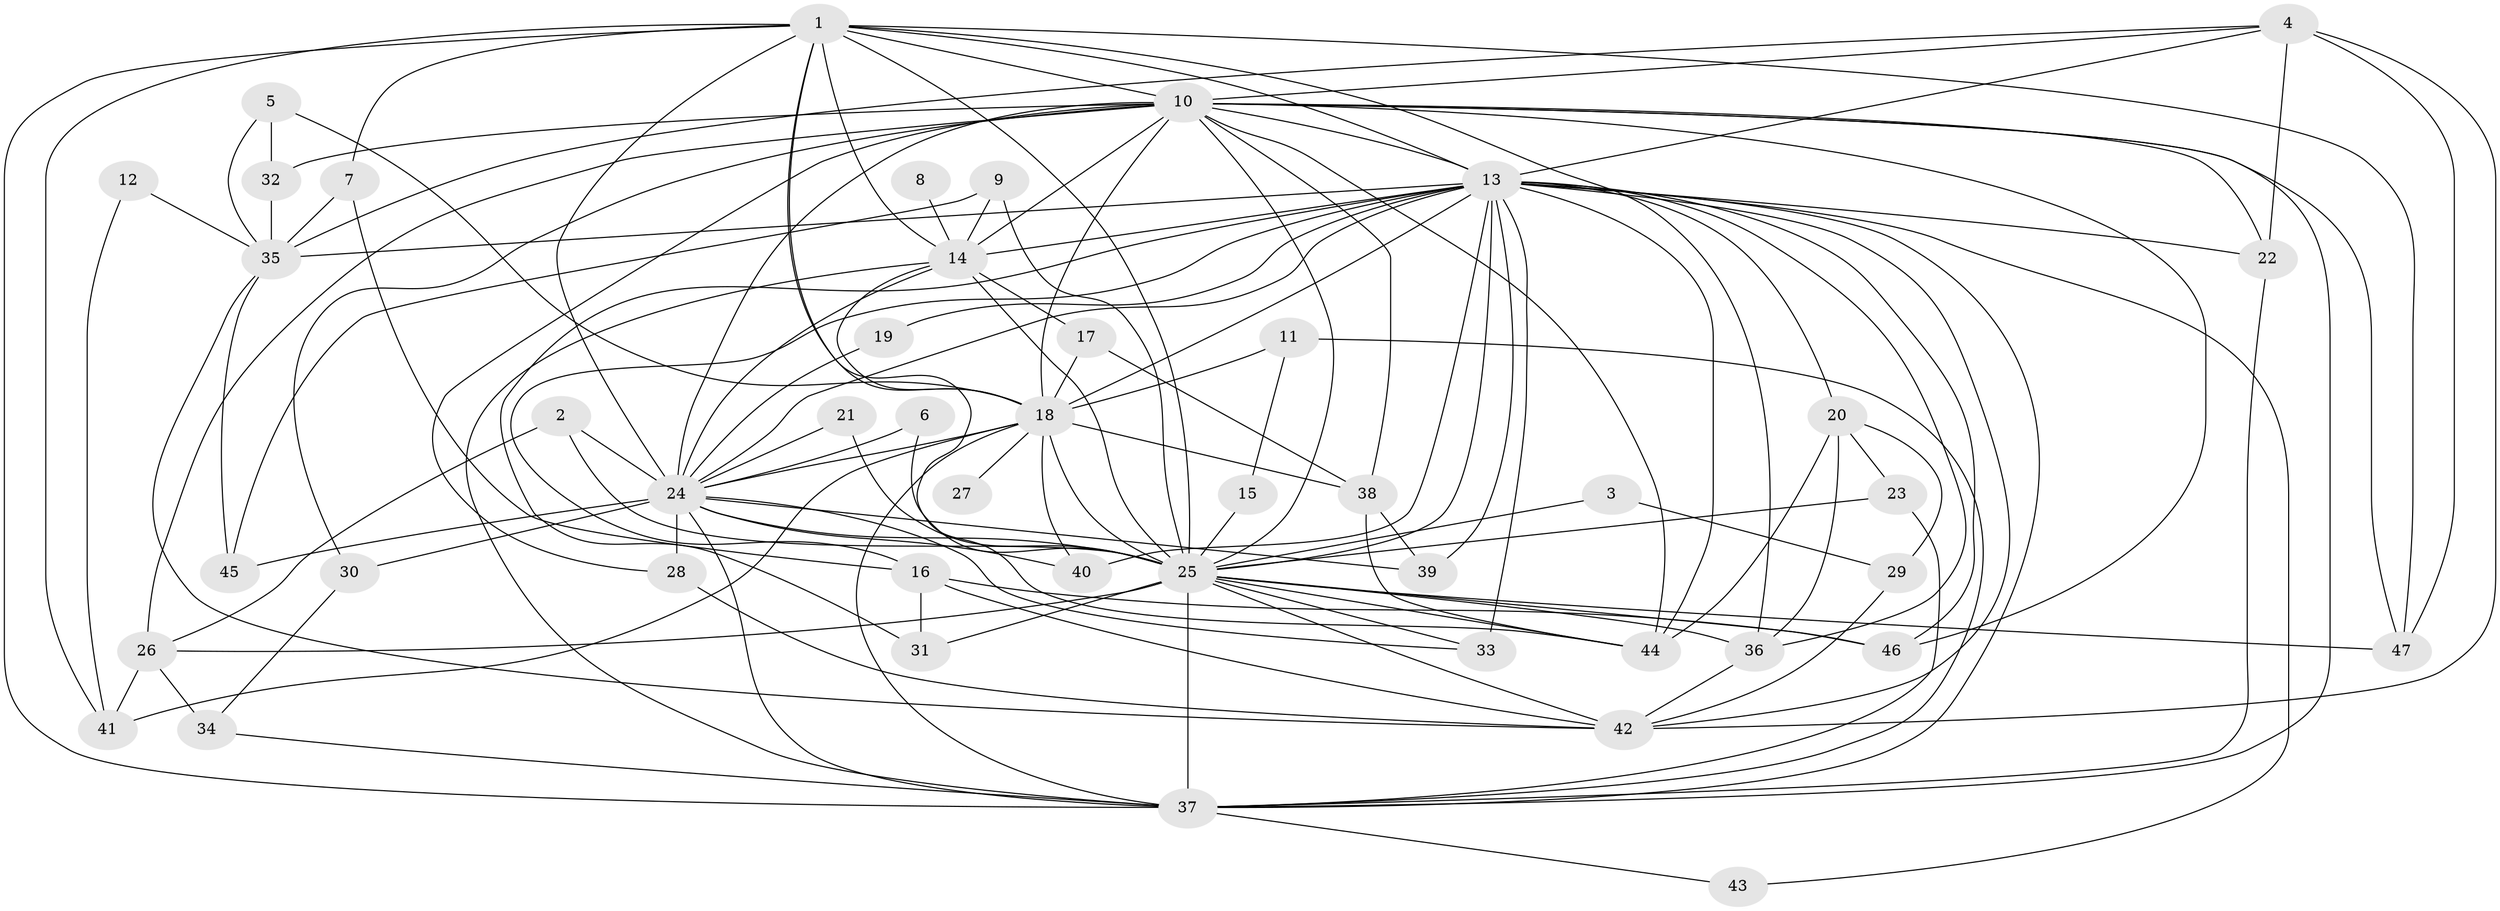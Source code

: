 // original degree distribution, {14: 0.010752688172043012, 18: 0.021505376344086023, 24: 0.010752688172043012, 29: 0.010752688172043012, 16: 0.010752688172043012, 23: 0.010752688172043012, 11: 0.010752688172043012, 22: 0.010752688172043012, 15: 0.010752688172043012, 2: 0.5268817204301075, 3: 0.20430107526881722, 6: 0.021505376344086023, 5: 0.043010752688172046, 8: 0.010752688172043012, 9: 0.010752688172043012, 4: 0.07526881720430108}
// Generated by graph-tools (version 1.1) at 2025/01/03/09/25 03:01:23]
// undirected, 47 vertices, 131 edges
graph export_dot {
graph [start="1"]
  node [color=gray90,style=filled];
  1;
  2;
  3;
  4;
  5;
  6;
  7;
  8;
  9;
  10;
  11;
  12;
  13;
  14;
  15;
  16;
  17;
  18;
  19;
  20;
  21;
  22;
  23;
  24;
  25;
  26;
  27;
  28;
  29;
  30;
  31;
  32;
  33;
  34;
  35;
  36;
  37;
  38;
  39;
  40;
  41;
  42;
  43;
  44;
  45;
  46;
  47;
  1 -- 7 [weight=1.0];
  1 -- 10 [weight=2.0];
  1 -- 13 [weight=3.0];
  1 -- 14 [weight=2.0];
  1 -- 18 [weight=3.0];
  1 -- 24 [weight=3.0];
  1 -- 25 [weight=4.0];
  1 -- 36 [weight=1.0];
  1 -- 37 [weight=2.0];
  1 -- 41 [weight=1.0];
  1 -- 44 [weight=1.0];
  1 -- 47 [weight=1.0];
  2 -- 24 [weight=1.0];
  2 -- 25 [weight=1.0];
  2 -- 26 [weight=1.0];
  3 -- 25 [weight=2.0];
  3 -- 29 [weight=1.0];
  4 -- 10 [weight=1.0];
  4 -- 13 [weight=1.0];
  4 -- 22 [weight=1.0];
  4 -- 35 [weight=1.0];
  4 -- 42 [weight=1.0];
  4 -- 47 [weight=1.0];
  5 -- 18 [weight=1.0];
  5 -- 32 [weight=1.0];
  5 -- 35 [weight=1.0];
  6 -- 24 [weight=1.0];
  6 -- 25 [weight=1.0];
  7 -- 16 [weight=1.0];
  7 -- 35 [weight=1.0];
  8 -- 14 [weight=1.0];
  9 -- 14 [weight=1.0];
  9 -- 25 [weight=1.0];
  9 -- 45 [weight=1.0];
  10 -- 13 [weight=1.0];
  10 -- 14 [weight=1.0];
  10 -- 18 [weight=1.0];
  10 -- 22 [weight=1.0];
  10 -- 24 [weight=1.0];
  10 -- 25 [weight=2.0];
  10 -- 26 [weight=1.0];
  10 -- 28 [weight=1.0];
  10 -- 30 [weight=2.0];
  10 -- 32 [weight=1.0];
  10 -- 37 [weight=2.0];
  10 -- 38 [weight=2.0];
  10 -- 44 [weight=1.0];
  10 -- 46 [weight=1.0];
  10 -- 47 [weight=1.0];
  11 -- 15 [weight=1.0];
  11 -- 18 [weight=1.0];
  11 -- 37 [weight=1.0];
  12 -- 35 [weight=1.0];
  12 -- 41 [weight=1.0];
  13 -- 14 [weight=2.0];
  13 -- 16 [weight=1.0];
  13 -- 18 [weight=1.0];
  13 -- 19 [weight=1.0];
  13 -- 20 [weight=1.0];
  13 -- 22 [weight=1.0];
  13 -- 24 [weight=2.0];
  13 -- 25 [weight=2.0];
  13 -- 31 [weight=1.0];
  13 -- 33 [weight=2.0];
  13 -- 35 [weight=2.0];
  13 -- 36 [weight=1.0];
  13 -- 37 [weight=1.0];
  13 -- 39 [weight=1.0];
  13 -- 40 [weight=1.0];
  13 -- 42 [weight=1.0];
  13 -- 43 [weight=1.0];
  13 -- 44 [weight=1.0];
  13 -- 46 [weight=1.0];
  14 -- 17 [weight=1.0];
  14 -- 18 [weight=1.0];
  14 -- 24 [weight=1.0];
  14 -- 25 [weight=2.0];
  14 -- 37 [weight=1.0];
  15 -- 25 [weight=1.0];
  16 -- 31 [weight=1.0];
  16 -- 42 [weight=1.0];
  16 -- 46 [weight=1.0];
  17 -- 18 [weight=1.0];
  17 -- 38 [weight=1.0];
  18 -- 24 [weight=1.0];
  18 -- 25 [weight=2.0];
  18 -- 27 [weight=1.0];
  18 -- 37 [weight=1.0];
  18 -- 38 [weight=1.0];
  18 -- 40 [weight=1.0];
  18 -- 41 [weight=1.0];
  19 -- 24 [weight=1.0];
  20 -- 23 [weight=1.0];
  20 -- 29 [weight=1.0];
  20 -- 36 [weight=1.0];
  20 -- 44 [weight=1.0];
  21 -- 24 [weight=1.0];
  21 -- 25 [weight=1.0];
  22 -- 37 [weight=1.0];
  23 -- 25 [weight=1.0];
  23 -- 37 [weight=1.0];
  24 -- 25 [weight=2.0];
  24 -- 28 [weight=1.0];
  24 -- 30 [weight=1.0];
  24 -- 33 [weight=1.0];
  24 -- 37 [weight=3.0];
  24 -- 39 [weight=1.0];
  24 -- 40 [weight=1.0];
  24 -- 45 [weight=1.0];
  25 -- 26 [weight=1.0];
  25 -- 31 [weight=1.0];
  25 -- 33 [weight=1.0];
  25 -- 36 [weight=1.0];
  25 -- 37 [weight=3.0];
  25 -- 42 [weight=1.0];
  25 -- 44 [weight=1.0];
  25 -- 46 [weight=1.0];
  25 -- 47 [weight=1.0];
  26 -- 34 [weight=1.0];
  26 -- 41 [weight=1.0];
  28 -- 42 [weight=1.0];
  29 -- 42 [weight=1.0];
  30 -- 34 [weight=1.0];
  32 -- 35 [weight=1.0];
  34 -- 37 [weight=1.0];
  35 -- 42 [weight=1.0];
  35 -- 45 [weight=1.0];
  36 -- 42 [weight=1.0];
  37 -- 43 [weight=1.0];
  38 -- 39 [weight=1.0];
  38 -- 44 [weight=1.0];
}
